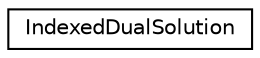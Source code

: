 digraph "Graphical Class Hierarchy"
{
 // LATEX_PDF_SIZE
  edge [fontname="Helvetica",fontsize="10",labelfontname="Helvetica",labelfontsize="10"];
  node [fontname="Helvetica",fontsize="10",shape=record];
  rankdir="LR";
  Node0 [label="IndexedDualSolution",height=0.2,width=0.4,color="black", fillcolor="white", style="filled",URL="$structoperations__research_1_1math__opt_1_1_indexed_dual_solution.html",tooltip=" "];
}
